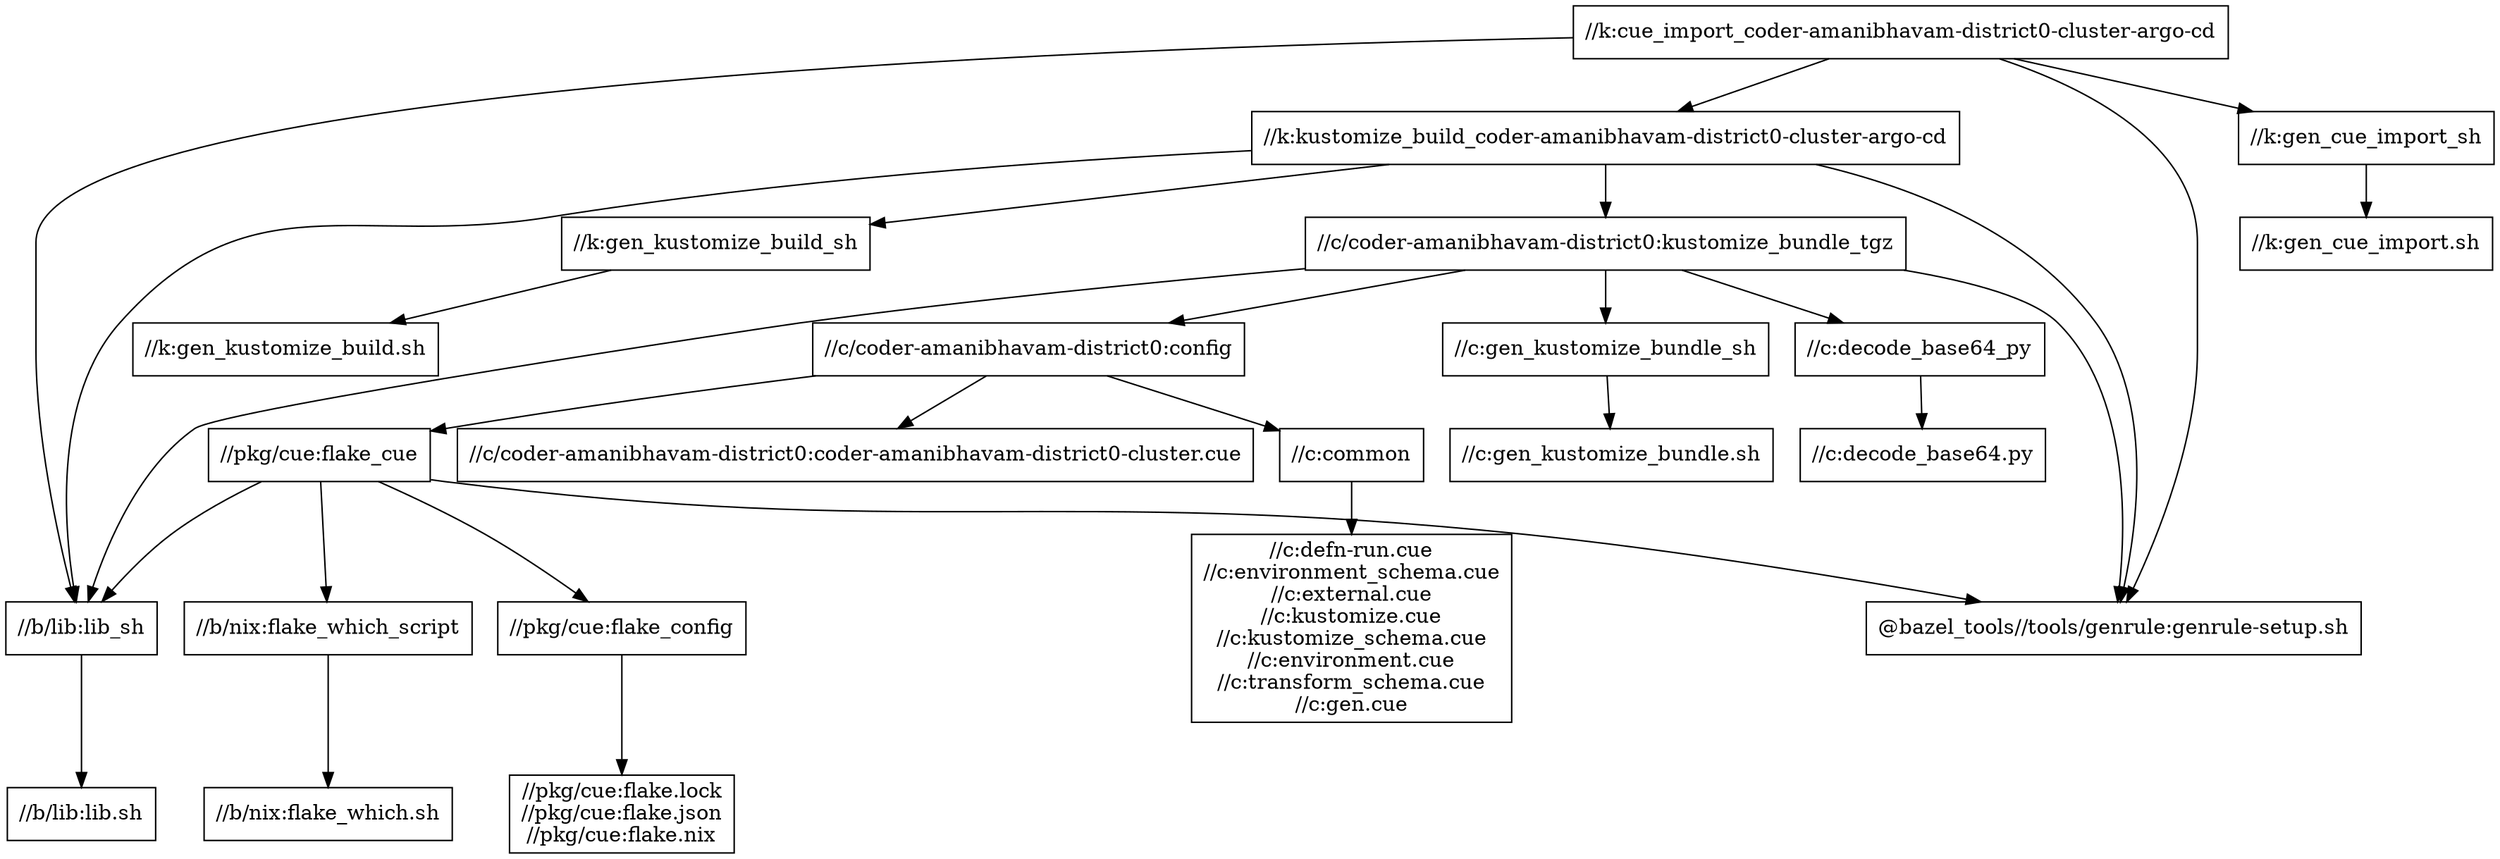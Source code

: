 digraph mygraph {
  node [shape=box];
  "//k:cue_import_coder-amanibhavam-district0-cluster-argo-cd"
  "//k:cue_import_coder-amanibhavam-district0-cluster-argo-cd" -> "//k:kustomize_build_coder-amanibhavam-district0-cluster-argo-cd"
  "//k:cue_import_coder-amanibhavam-district0-cluster-argo-cd" -> "//k:gen_cue_import_sh"
  "//k:cue_import_coder-amanibhavam-district0-cluster-argo-cd" -> "//b/lib:lib_sh"
  "//k:cue_import_coder-amanibhavam-district0-cluster-argo-cd" -> "@bazel_tools//tools/genrule:genrule-setup.sh"
  "//k:kustomize_build_coder-amanibhavam-district0-cluster-argo-cd"
  "//k:kustomize_build_coder-amanibhavam-district0-cluster-argo-cd" -> "//k:gen_kustomize_build_sh"
  "//k:kustomize_build_coder-amanibhavam-district0-cluster-argo-cd" -> "//c/coder-amanibhavam-district0:kustomize_bundle_tgz"
  "//k:kustomize_build_coder-amanibhavam-district0-cluster-argo-cd" -> "//b/lib:lib_sh"
  "//k:kustomize_build_coder-amanibhavam-district0-cluster-argo-cd" -> "@bazel_tools//tools/genrule:genrule-setup.sh"
  "//k:gen_kustomize_build_sh"
  "//k:gen_kustomize_build_sh" -> "//k:gen_kustomize_build.sh"
  "//k:gen_cue_import_sh"
  "//k:gen_cue_import_sh" -> "//k:gen_cue_import.sh"
  "//c/coder-amanibhavam-district0:kustomize_bundle_tgz"
  "//c/coder-amanibhavam-district0:kustomize_bundle_tgz" -> "//c/coder-amanibhavam-district0:config"
  "//c/coder-amanibhavam-district0:kustomize_bundle_tgz" -> "@bazel_tools//tools/genrule:genrule-setup.sh"
  "//c/coder-amanibhavam-district0:kustomize_bundle_tgz" -> "//c:gen_kustomize_bundle_sh"
  "//c/coder-amanibhavam-district0:kustomize_bundle_tgz" -> "//c:decode_base64_py"
  "//c/coder-amanibhavam-district0:kustomize_bundle_tgz" -> "//b/lib:lib_sh"
  "//c/coder-amanibhavam-district0:config"
  "//c/coder-amanibhavam-district0:config" -> "//pkg/cue:flake_cue"
  "//c/coder-amanibhavam-district0:config" -> "//c/coder-amanibhavam-district0:coder-amanibhavam-district0-cluster.cue"
  "//c/coder-amanibhavam-district0:config" -> "//c:common"
  "//pkg/cue:flake_cue"
  "//pkg/cue:flake_cue" -> "//pkg/cue:flake_config"
  "//pkg/cue:flake_cue" -> "//b/nix:flake_which_script"
  "//pkg/cue:flake_cue" -> "@bazel_tools//tools/genrule:genrule-setup.sh"
  "//pkg/cue:flake_cue" -> "//b/lib:lib_sh"
  "//b/nix:flake_which_script"
  "//b/nix:flake_which_script" -> "//b/nix:flake_which.sh"
  "//pkg/cue:flake_config"
  "//pkg/cue:flake_config" -> "//pkg/cue:flake.lock\n//pkg/cue:flake.json\n//pkg/cue:flake.nix"
  "//k:gen_kustomize_build.sh"
  "//k:gen_cue_import.sh"
  "//b/lib:lib_sh"
  "//b/lib:lib_sh" -> "//b/lib:lib.sh"
  "//b/lib:lib.sh"
  "//c:decode_base64_py"
  "//c:decode_base64_py" -> "//c:decode_base64.py"
  "//c/coder-amanibhavam-district0:coder-amanibhavam-district0-cluster.cue"
  "//c:gen_kustomize_bundle_sh"
  "//c:gen_kustomize_bundle_sh" -> "//c:gen_kustomize_bundle.sh"
  "//c:common"
  "//c:common" -> "//c:defn-run.cue\n//c:environment_schema.cue\n//c:external.cue\n//c:kustomize.cue\n//c:kustomize_schema.cue\n//c:environment.cue\n//c:transform_schema.cue\n//c:gen.cue"
  "//c:defn-run.cue\n//c:environment_schema.cue\n//c:external.cue\n//c:kustomize.cue\n//c:kustomize_schema.cue\n//c:environment.cue\n//c:transform_schema.cue\n//c:gen.cue"
  "//pkg/cue:flake.lock\n//pkg/cue:flake.json\n//pkg/cue:flake.nix"
  "//c:gen_kustomize_bundle.sh"
  "@bazel_tools//tools/genrule:genrule-setup.sh"
  "//b/nix:flake_which.sh"
  "//c:decode_base64.py"
}
